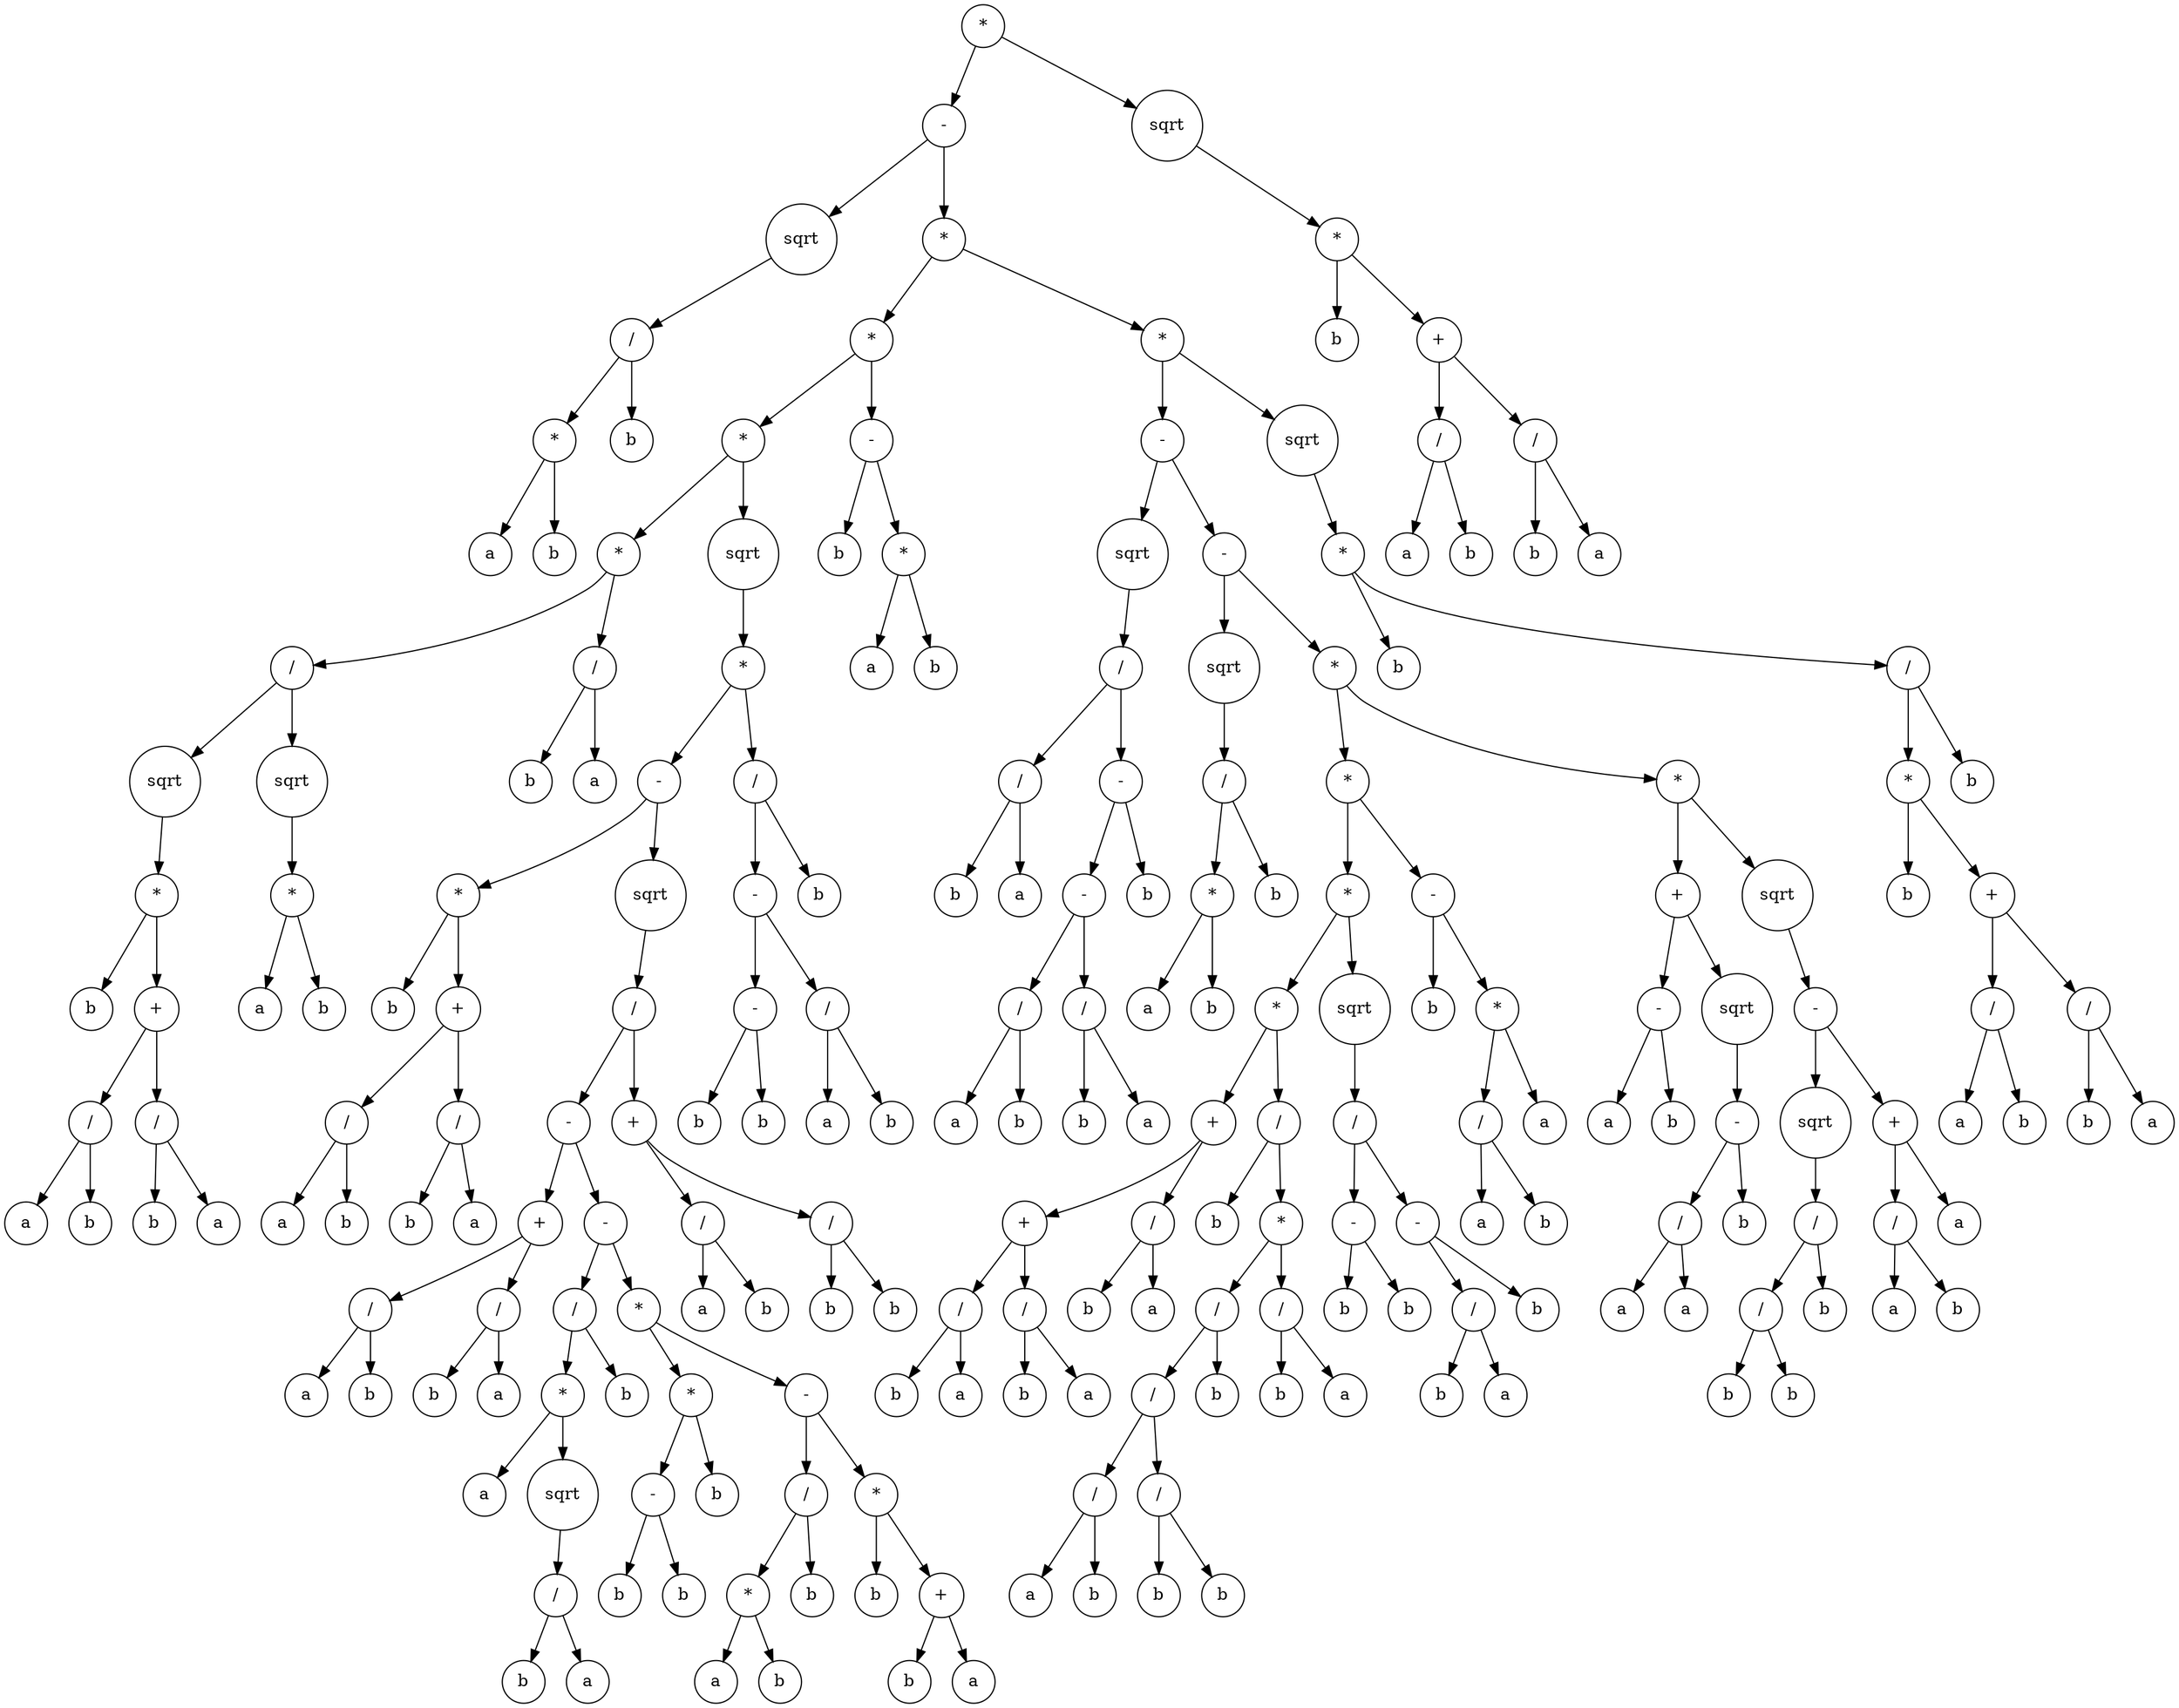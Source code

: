 digraph g {
graph [ordering=out];
node [shape=circle];
n[label = "*"];
n0[label = "-"];
n00[label = "sqrt"];
n000[label = "/"];
n0000[label = "*"];
n00000[label = "a"];
n0000 -> n00000;
n00001[label = "b"];
n0000 -> n00001;
n000 -> n0000;
n0001[label = "b"];
n000 -> n0001;
n00 -> n000;
n0 -> n00;
n01[label = "*"];
n010[label = "*"];
n0100[label = "*"];
n01000[label = "*"];
n010000[label = "/"];
n0100000[label = "sqrt"];
n01000000[label = "*"];
n010000000[label = "b"];
n01000000 -> n010000000;
n010000001[label = "+"];
n0100000010[label = "/"];
n01000000100[label = "a"];
n0100000010 -> n01000000100;
n01000000101[label = "b"];
n0100000010 -> n01000000101;
n010000001 -> n0100000010;
n0100000011[label = "/"];
n01000000110[label = "b"];
n0100000011 -> n01000000110;
n01000000111[label = "a"];
n0100000011 -> n01000000111;
n010000001 -> n0100000011;
n01000000 -> n010000001;
n0100000 -> n01000000;
n010000 -> n0100000;
n0100001[label = "sqrt"];
n01000010[label = "*"];
n010000100[label = "a"];
n01000010 -> n010000100;
n010000101[label = "b"];
n01000010 -> n010000101;
n0100001 -> n01000010;
n010000 -> n0100001;
n01000 -> n010000;
n010001[label = "/"];
n0100010[label = "b"];
n010001 -> n0100010;
n0100011[label = "a"];
n010001 -> n0100011;
n01000 -> n010001;
n0100 -> n01000;
n01001[label = "sqrt"];
n010010[label = "*"];
n0100100[label = "-"];
n01001000[label = "*"];
n010010000[label = "b"];
n01001000 -> n010010000;
n010010001[label = "+"];
n0100100010[label = "/"];
n01001000100[label = "a"];
n0100100010 -> n01001000100;
n01001000101[label = "b"];
n0100100010 -> n01001000101;
n010010001 -> n0100100010;
n0100100011[label = "/"];
n01001000110[label = "b"];
n0100100011 -> n01001000110;
n01001000111[label = "a"];
n0100100011 -> n01001000111;
n010010001 -> n0100100011;
n01001000 -> n010010001;
n0100100 -> n01001000;
n01001001[label = "sqrt"];
n010010010[label = "/"];
n0100100100[label = "-"];
n01001001000[label = "+"];
n010010010000[label = "/"];
n0100100100000[label = "a"];
n010010010000 -> n0100100100000;
n0100100100001[label = "b"];
n010010010000 -> n0100100100001;
n01001001000 -> n010010010000;
n010010010001[label = "/"];
n0100100100010[label = "b"];
n010010010001 -> n0100100100010;
n0100100100011[label = "a"];
n010010010001 -> n0100100100011;
n01001001000 -> n010010010001;
n0100100100 -> n01001001000;
n01001001001[label = "-"];
n010010010010[label = "/"];
n0100100100100[label = "*"];
n01001001001000[label = "a"];
n0100100100100 -> n01001001001000;
n01001001001001[label = "sqrt"];
n010010010010010[label = "/"];
n0100100100100100[label = "b"];
n010010010010010 -> n0100100100100100;
n0100100100100101[label = "a"];
n010010010010010 -> n0100100100100101;
n01001001001001 -> n010010010010010;
n0100100100100 -> n01001001001001;
n010010010010 -> n0100100100100;
n0100100100101[label = "b"];
n010010010010 -> n0100100100101;
n01001001001 -> n010010010010;
n010010010011[label = "*"];
n0100100100110[label = "*"];
n01001001001100[label = "-"];
n010010010011000[label = "b"];
n01001001001100 -> n010010010011000;
n010010010011001[label = "b"];
n01001001001100 -> n010010010011001;
n0100100100110 -> n01001001001100;
n01001001001101[label = "b"];
n0100100100110 -> n01001001001101;
n010010010011 -> n0100100100110;
n0100100100111[label = "-"];
n01001001001110[label = "/"];
n010010010011100[label = "*"];
n0100100100111000[label = "a"];
n010010010011100 -> n0100100100111000;
n0100100100111001[label = "b"];
n010010010011100 -> n0100100100111001;
n01001001001110 -> n010010010011100;
n010010010011101[label = "b"];
n01001001001110 -> n010010010011101;
n0100100100111 -> n01001001001110;
n01001001001111[label = "*"];
n010010010011110[label = "b"];
n01001001001111 -> n010010010011110;
n010010010011111[label = "+"];
n0100100100111110[label = "b"];
n010010010011111 -> n0100100100111110;
n0100100100111111[label = "a"];
n010010010011111 -> n0100100100111111;
n01001001001111 -> n010010010011111;
n0100100100111 -> n01001001001111;
n010010010011 -> n0100100100111;
n01001001001 -> n010010010011;
n0100100100 -> n01001001001;
n010010010 -> n0100100100;
n0100100101[label = "+"];
n01001001010[label = "/"];
n010010010100[label = "a"];
n01001001010 -> n010010010100;
n010010010101[label = "b"];
n01001001010 -> n010010010101;
n0100100101 -> n01001001010;
n01001001011[label = "/"];
n010010010110[label = "b"];
n01001001011 -> n010010010110;
n010010010111[label = "b"];
n01001001011 -> n010010010111;
n0100100101 -> n01001001011;
n010010010 -> n0100100101;
n01001001 -> n010010010;
n0100100 -> n01001001;
n010010 -> n0100100;
n0100101[label = "/"];
n01001010[label = "-"];
n010010100[label = "-"];
n0100101000[label = "b"];
n010010100 -> n0100101000;
n0100101001[label = "b"];
n010010100 -> n0100101001;
n01001010 -> n010010100;
n010010101[label = "/"];
n0100101010[label = "a"];
n010010101 -> n0100101010;
n0100101011[label = "b"];
n010010101 -> n0100101011;
n01001010 -> n010010101;
n0100101 -> n01001010;
n01001011[label = "b"];
n0100101 -> n01001011;
n010010 -> n0100101;
n01001 -> n010010;
n0100 -> n01001;
n010 -> n0100;
n0101[label = "-"];
n01010[label = "b"];
n0101 -> n01010;
n01011[label = "*"];
n010110[label = "a"];
n01011 -> n010110;
n010111[label = "b"];
n01011 -> n010111;
n0101 -> n01011;
n010 -> n0101;
n01 -> n010;
n011[label = "*"];
n0110[label = "-"];
n01100[label = "sqrt"];
n011000[label = "/"];
n0110000[label = "/"];
n01100000[label = "b"];
n0110000 -> n01100000;
n01100001[label = "a"];
n0110000 -> n01100001;
n011000 -> n0110000;
n0110001[label = "-"];
n01100010[label = "-"];
n011000100[label = "/"];
n0110001000[label = "a"];
n011000100 -> n0110001000;
n0110001001[label = "b"];
n011000100 -> n0110001001;
n01100010 -> n011000100;
n011000101[label = "/"];
n0110001010[label = "b"];
n011000101 -> n0110001010;
n0110001011[label = "a"];
n011000101 -> n0110001011;
n01100010 -> n011000101;
n0110001 -> n01100010;
n01100011[label = "b"];
n0110001 -> n01100011;
n011000 -> n0110001;
n01100 -> n011000;
n0110 -> n01100;
n01101[label = "-"];
n011010[label = "sqrt"];
n0110100[label = "/"];
n01101000[label = "*"];
n011010000[label = "a"];
n01101000 -> n011010000;
n011010001[label = "b"];
n01101000 -> n011010001;
n0110100 -> n01101000;
n01101001[label = "b"];
n0110100 -> n01101001;
n011010 -> n0110100;
n01101 -> n011010;
n011011[label = "*"];
n0110110[label = "*"];
n01101100[label = "*"];
n011011000[label = "*"];
n0110110000[label = "+"];
n01101100000[label = "+"];
n011011000000[label = "/"];
n0110110000000[label = "b"];
n011011000000 -> n0110110000000;
n0110110000001[label = "a"];
n011011000000 -> n0110110000001;
n01101100000 -> n011011000000;
n011011000001[label = "/"];
n0110110000010[label = "b"];
n011011000001 -> n0110110000010;
n0110110000011[label = "a"];
n011011000001 -> n0110110000011;
n01101100000 -> n011011000001;
n0110110000 -> n01101100000;
n01101100001[label = "/"];
n011011000010[label = "b"];
n01101100001 -> n011011000010;
n011011000011[label = "a"];
n01101100001 -> n011011000011;
n0110110000 -> n01101100001;
n011011000 -> n0110110000;
n0110110001[label = "/"];
n01101100010[label = "b"];
n0110110001 -> n01101100010;
n01101100011[label = "*"];
n011011000110[label = "/"];
n0110110001100[label = "/"];
n01101100011000[label = "/"];
n011011000110000[label = "a"];
n01101100011000 -> n011011000110000;
n011011000110001[label = "b"];
n01101100011000 -> n011011000110001;
n0110110001100 -> n01101100011000;
n01101100011001[label = "/"];
n011011000110010[label = "b"];
n01101100011001 -> n011011000110010;
n011011000110011[label = "b"];
n01101100011001 -> n011011000110011;
n0110110001100 -> n01101100011001;
n011011000110 -> n0110110001100;
n0110110001101[label = "b"];
n011011000110 -> n0110110001101;
n01101100011 -> n011011000110;
n011011000111[label = "/"];
n0110110001110[label = "b"];
n011011000111 -> n0110110001110;
n0110110001111[label = "a"];
n011011000111 -> n0110110001111;
n01101100011 -> n011011000111;
n0110110001 -> n01101100011;
n011011000 -> n0110110001;
n01101100 -> n011011000;
n011011001[label = "sqrt"];
n0110110010[label = "/"];
n01101100100[label = "-"];
n011011001000[label = "b"];
n01101100100 -> n011011001000;
n011011001001[label = "b"];
n01101100100 -> n011011001001;
n0110110010 -> n01101100100;
n01101100101[label = "-"];
n011011001010[label = "/"];
n0110110010100[label = "b"];
n011011001010 -> n0110110010100;
n0110110010101[label = "a"];
n011011001010 -> n0110110010101;
n01101100101 -> n011011001010;
n011011001011[label = "b"];
n01101100101 -> n011011001011;
n0110110010 -> n01101100101;
n011011001 -> n0110110010;
n01101100 -> n011011001;
n0110110 -> n01101100;
n01101101[label = "-"];
n011011010[label = "b"];
n01101101 -> n011011010;
n011011011[label = "*"];
n0110110110[label = "/"];
n01101101100[label = "a"];
n0110110110 -> n01101101100;
n01101101101[label = "b"];
n0110110110 -> n01101101101;
n011011011 -> n0110110110;
n0110110111[label = "a"];
n011011011 -> n0110110111;
n01101101 -> n011011011;
n0110110 -> n01101101;
n011011 -> n0110110;
n0110111[label = "*"];
n01101110[label = "+"];
n011011100[label = "-"];
n0110111000[label = "a"];
n011011100 -> n0110111000;
n0110111001[label = "b"];
n011011100 -> n0110111001;
n01101110 -> n011011100;
n011011101[label = "sqrt"];
n0110111010[label = "-"];
n01101110100[label = "/"];
n011011101000[label = "a"];
n01101110100 -> n011011101000;
n011011101001[label = "a"];
n01101110100 -> n011011101001;
n0110111010 -> n01101110100;
n01101110101[label = "b"];
n0110111010 -> n01101110101;
n011011101 -> n0110111010;
n01101110 -> n011011101;
n0110111 -> n01101110;
n01101111[label = "sqrt"];
n011011110[label = "-"];
n0110111100[label = "sqrt"];
n01101111000[label = "/"];
n011011110000[label = "/"];
n0110111100000[label = "b"];
n011011110000 -> n0110111100000;
n0110111100001[label = "b"];
n011011110000 -> n0110111100001;
n01101111000 -> n011011110000;
n011011110001[label = "b"];
n01101111000 -> n011011110001;
n0110111100 -> n01101111000;
n011011110 -> n0110111100;
n0110111101[label = "+"];
n01101111010[label = "/"];
n011011110100[label = "a"];
n01101111010 -> n011011110100;
n011011110101[label = "b"];
n01101111010 -> n011011110101;
n0110111101 -> n01101111010;
n01101111011[label = "a"];
n0110111101 -> n01101111011;
n011011110 -> n0110111101;
n01101111 -> n011011110;
n0110111 -> n01101111;
n011011 -> n0110111;
n01101 -> n011011;
n0110 -> n01101;
n011 -> n0110;
n0111[label = "sqrt"];
n01110[label = "*"];
n011100[label = "b"];
n01110 -> n011100;
n011101[label = "/"];
n0111010[label = "*"];
n01110100[label = "b"];
n0111010 -> n01110100;
n01110101[label = "+"];
n011101010[label = "/"];
n0111010100[label = "a"];
n011101010 -> n0111010100;
n0111010101[label = "b"];
n011101010 -> n0111010101;
n01110101 -> n011101010;
n011101011[label = "/"];
n0111010110[label = "b"];
n011101011 -> n0111010110;
n0111010111[label = "a"];
n011101011 -> n0111010111;
n01110101 -> n011101011;
n0111010 -> n01110101;
n011101 -> n0111010;
n0111011[label = "b"];
n011101 -> n0111011;
n01110 -> n011101;
n0111 -> n01110;
n011 -> n0111;
n01 -> n011;
n0 -> n01;
n -> n0;
n1[label = "sqrt"];
n10[label = "*"];
n100[label = "b"];
n10 -> n100;
n101[label = "+"];
n1010[label = "/"];
n10100[label = "a"];
n1010 -> n10100;
n10101[label = "b"];
n1010 -> n10101;
n101 -> n1010;
n1011[label = "/"];
n10110[label = "b"];
n1011 -> n10110;
n10111[label = "a"];
n1011 -> n10111;
n101 -> n1011;
n10 -> n101;
n1 -> n10;
n -> n1;
}
